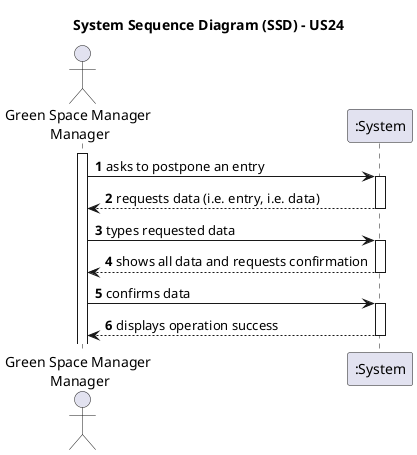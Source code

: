 @startuml
skinparam monochrome false
skinparam packageStyle rectangle
skinparam shadowing false

title System Sequence Diagram (SSD) - US24

autonumber

actor "Green Space Manager \nManager" as GSM
participant ":System" as System

activate GSM

    GSM -> System : asks to postpone an entry
    activate System

        System --> GSM : requests data (i.e. entry, i.e. data)
    deactivate System

    GSM -> System : types requested data
    activate System

        System --> GSM : shows all data and requests confirmation
    deactivate System

    GSM -> System : confirms data
    activate System

        System --> GSM : displays operation success
    deactivate System

@enduml